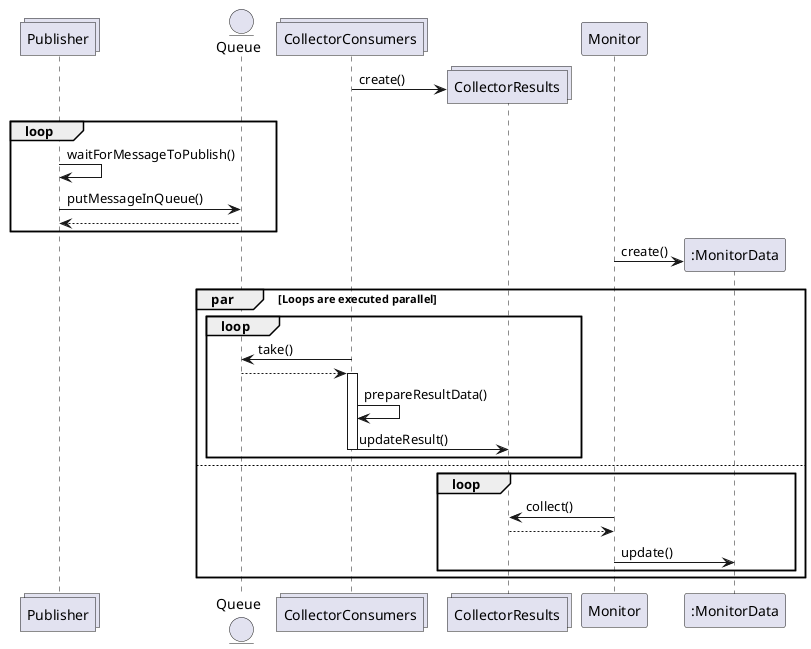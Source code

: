 @startuml
'https://plantuml.com/sequence-diagram

collections Publisher
entity Queue
collections CollectorConsumers

create collections CollectorResults
CollectorConsumers -> CollectorResults: create()



loop
Publisher -> Publisher: waitForMessageToPublish()
Publisher -> Queue: putMessageInQueue()
Queue --> Publisher
end

participant Monitor
create ":MonitorData"
Monitor -> ":MonitorData": create()
par Loops are executed parallel
loop
CollectorConsumers -> Queue: take()
Queue --> CollectorConsumers
activate CollectorConsumers
CollectorConsumers -> CollectorConsumers: prepareResultData()
CollectorConsumers -> CollectorResults: updateResult()
deactivate CollectorConsumers
end

else

loop
Monitor -> CollectorResults: collect()
CollectorResults --> Monitor
Monitor -> ":MonitorData": update()
end
end

@enduml